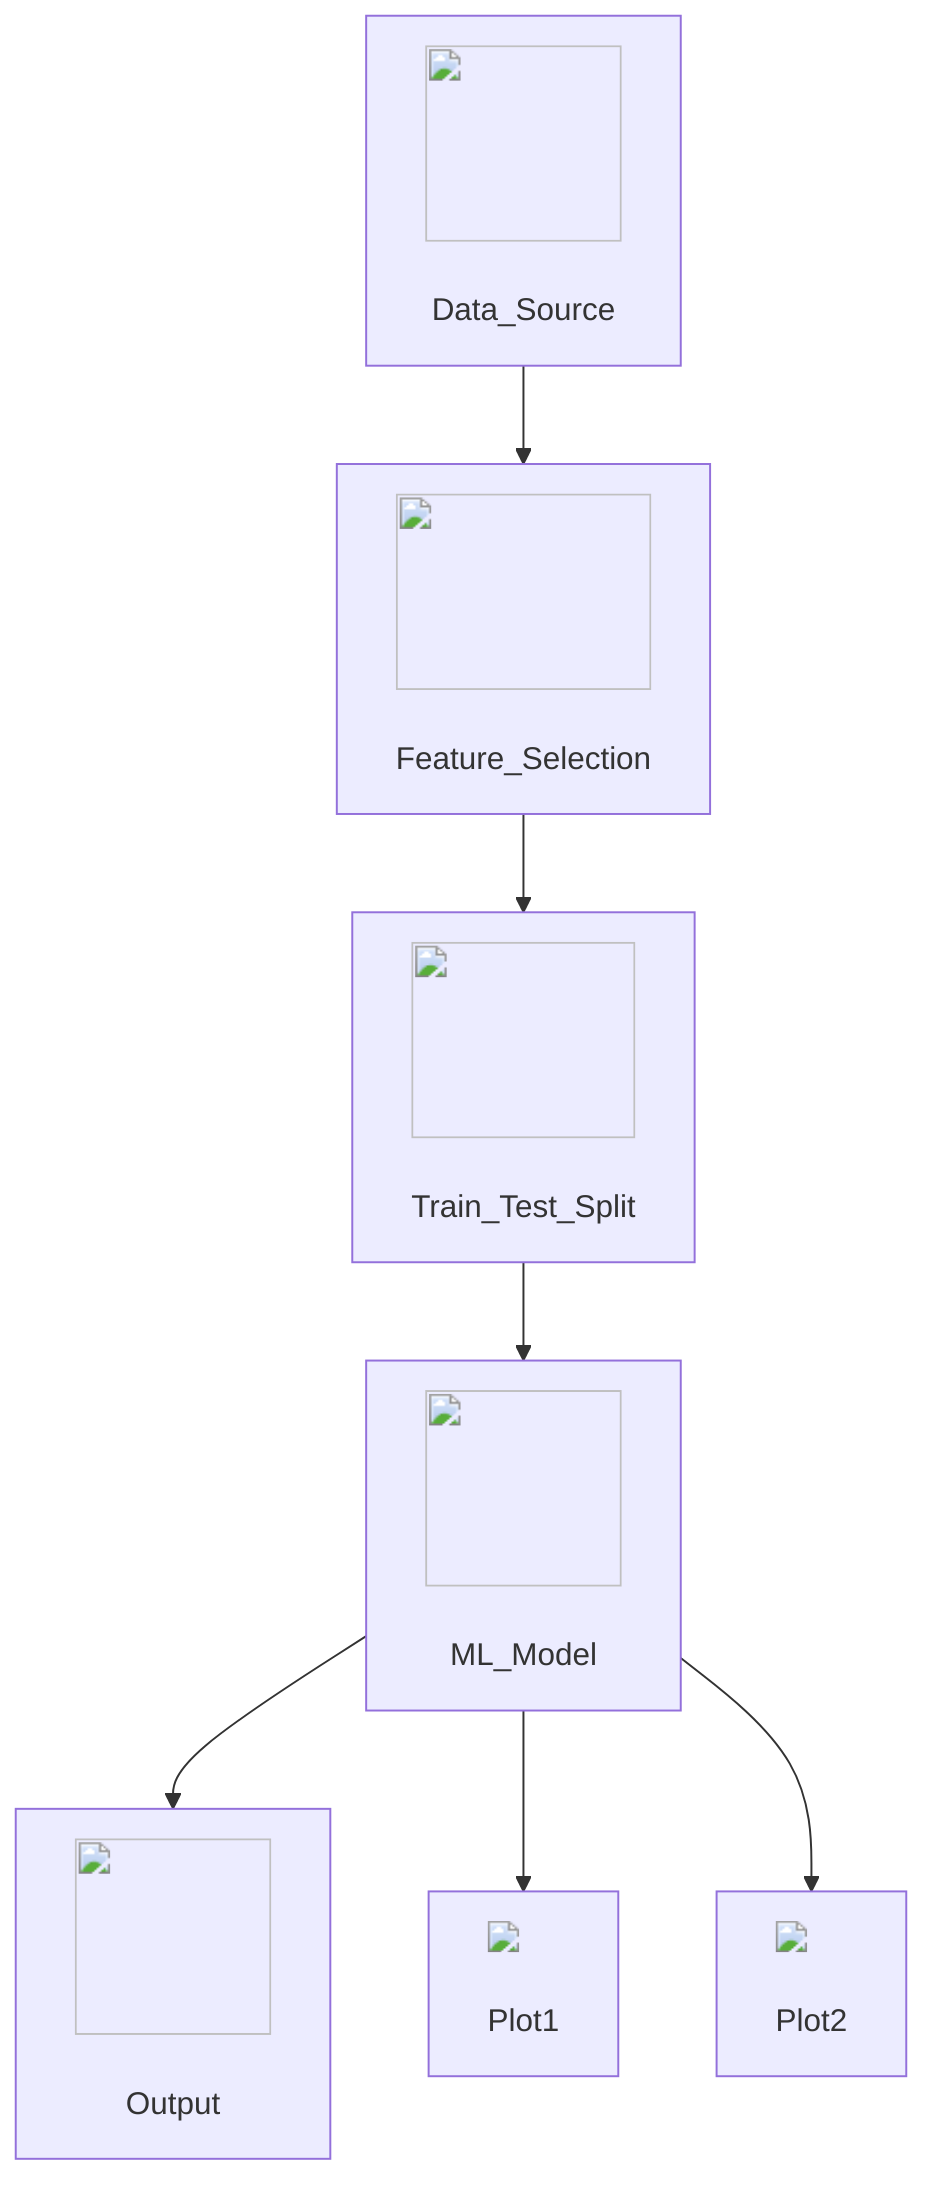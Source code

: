 graph TD 
    A["<img src='icons/database.svg' width=100 height=100/> <br/> Data_Source"] --> B["<img src='icons/column_split.svg' width=100 height=100/> <br/> Feature_Selection"] 
    B --> C["<img src='icons/row_split.svg' width=100 height=100/> <br/> Train_Test_Split"] 
    C --> D["<img src='icons/brain.svg' width=100 height=100/> <br/> ML_Model"] 
    D --> E["<img src='icons/file.svg' width=100 height=100/> <br/> Output"] 
    D --> F["<img src='dummy_plots/scatter_plot_template.svg' /> <br/> Plot1"] 
    D --> G["<img src='dummy_plots/barplot_template.svg' /> <br/> Plot2"]